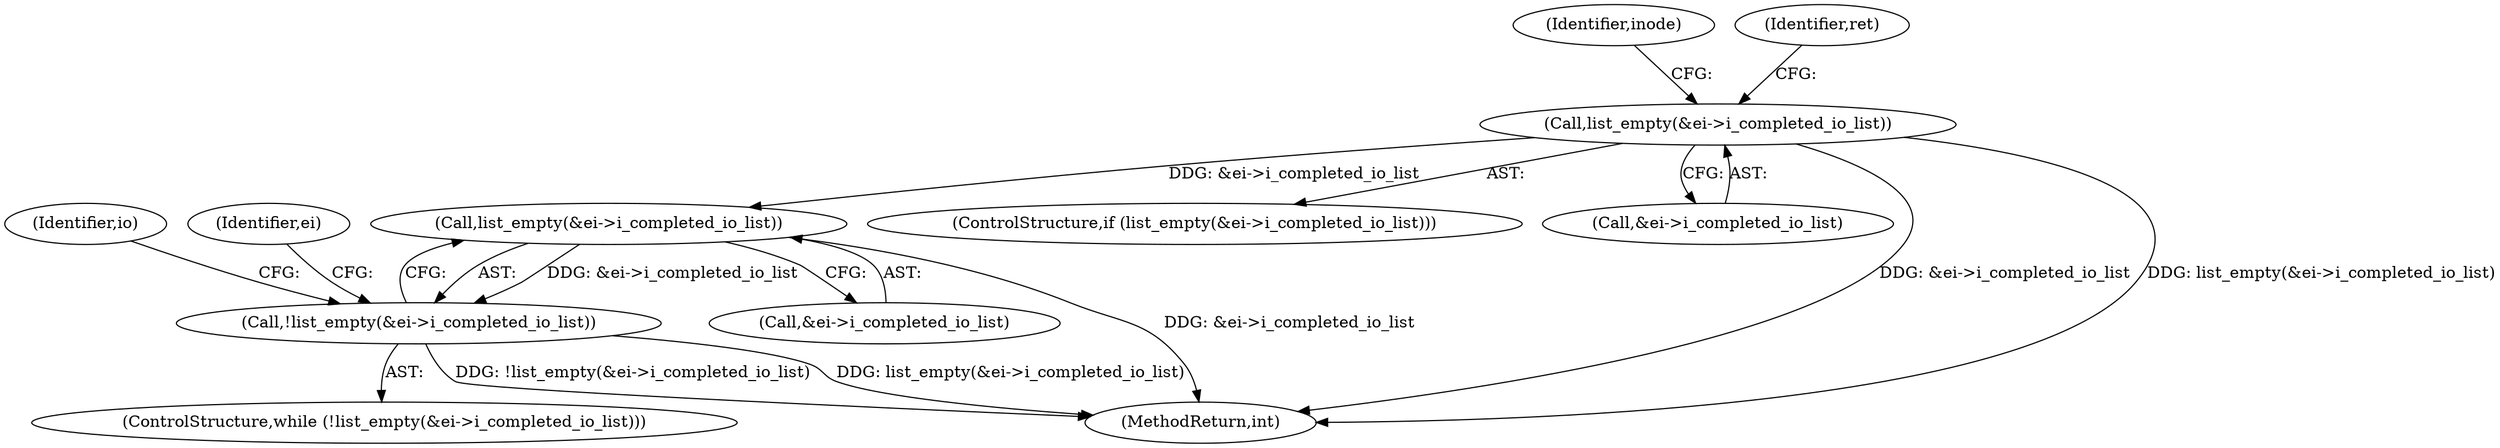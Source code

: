 digraph "0_linux_744692dc059845b2a3022119871846e74d4f6e11_13@pointer" {
"1000137" [label="(Call,list_empty(&ei->i_completed_io_list))"];
"1000120" [label="(Call,list_empty(&ei->i_completed_io_list))"];
"1000136" [label="(Call,!list_empty(&ei->i_completed_io_list))"];
"1000135" [label="(ControlStructure,while (!list_empty(&ei->i_completed_io_list)))"];
"1000138" [label="(Call,&ei->i_completed_io_list)"];
"1000195" [label="(MethodReturn,int)"];
"1000120" [label="(Call,list_empty(&ei->i_completed_io_list))"];
"1000119" [label="(ControlStructure,if (list_empty(&ei->i_completed_io_list)))"];
"1000121" [label="(Call,&ei->i_completed_io_list)"];
"1000136" [label="(Call,!list_empty(&ei->i_completed_io_list))"];
"1000128" [label="(Identifier,inode)"];
"1000137" [label="(Call,list_empty(&ei->i_completed_io_list))"];
"1000144" [label="(Identifier,io)"];
"1000185" [label="(Identifier,ei)"];
"1000126" [label="(Identifier,ret)"];
"1000137" -> "1000136"  [label="AST: "];
"1000137" -> "1000138"  [label="CFG: "];
"1000138" -> "1000137"  [label="AST: "];
"1000136" -> "1000137"  [label="CFG: "];
"1000137" -> "1000195"  [label="DDG: &ei->i_completed_io_list"];
"1000137" -> "1000136"  [label="DDG: &ei->i_completed_io_list"];
"1000120" -> "1000137"  [label="DDG: &ei->i_completed_io_list"];
"1000120" -> "1000119"  [label="AST: "];
"1000120" -> "1000121"  [label="CFG: "];
"1000121" -> "1000120"  [label="AST: "];
"1000126" -> "1000120"  [label="CFG: "];
"1000128" -> "1000120"  [label="CFG: "];
"1000120" -> "1000195"  [label="DDG: &ei->i_completed_io_list"];
"1000120" -> "1000195"  [label="DDG: list_empty(&ei->i_completed_io_list)"];
"1000136" -> "1000135"  [label="AST: "];
"1000144" -> "1000136"  [label="CFG: "];
"1000185" -> "1000136"  [label="CFG: "];
"1000136" -> "1000195"  [label="DDG: !list_empty(&ei->i_completed_io_list)"];
"1000136" -> "1000195"  [label="DDG: list_empty(&ei->i_completed_io_list)"];
}
